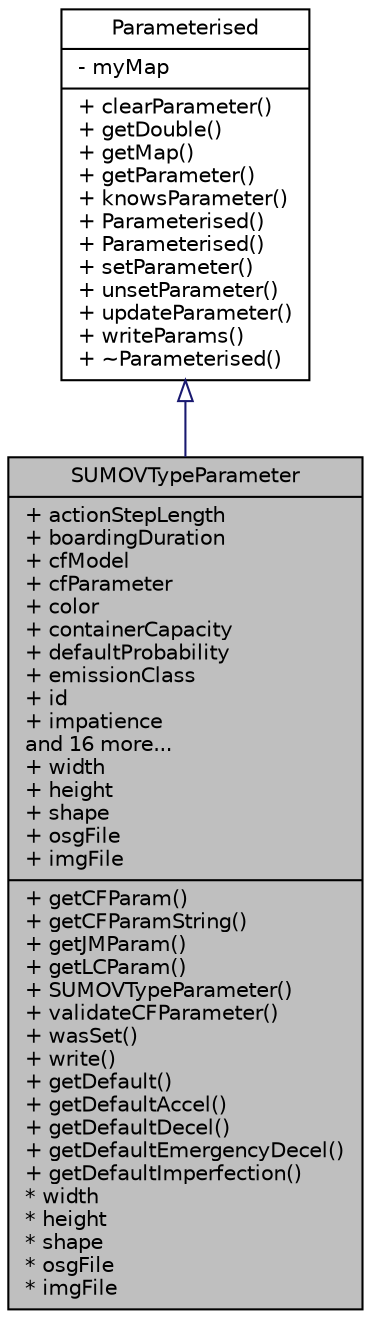 digraph "SUMOVTypeParameter"
{
  edge [fontname="Helvetica",fontsize="10",labelfontname="Helvetica",labelfontsize="10"];
  node [fontname="Helvetica",fontsize="10",shape=record];
  Node0 [label="{SUMOVTypeParameter\n|+ actionStepLength\l+ boardingDuration\l+ cfModel\l+ cfParameter\l+ color\l+ containerCapacity\l+ defaultProbability\l+ emissionClass\l+ id\l+ impatience\land 16 more...\l+ width\l+ height\l+ shape\l+ osgFile\l+ imgFile\l|+ getCFParam()\l+ getCFParamString()\l+ getJMParam()\l+ getLCParam()\l+ SUMOVTypeParameter()\l+ validateCFParameter()\l+ wasSet()\l+ write()\l+ getDefault()\l+ getDefaultAccel()\l+ getDefaultDecel()\l+ getDefaultEmergencyDecel()\l+ getDefaultImperfection()\l* width\l* height\l* shape\l* osgFile\l* imgFile\l}",height=0.2,width=0.4,color="black", fillcolor="grey75", style="filled", fontcolor="black"];
  Node1 -> Node0 [dir="back",color="midnightblue",fontsize="10",style="solid",arrowtail="onormal",fontname="Helvetica"];
  Node1 [label="{Parameterised\n|- myMap\l|+ clearParameter()\l+ getDouble()\l+ getMap()\l+ getParameter()\l+ knowsParameter()\l+ Parameterised()\l+ Parameterised()\l+ setParameter()\l+ unsetParameter()\l+ updateParameter()\l+ writeParams()\l+ ~Parameterised()\l}",height=0.2,width=0.4,color="black", fillcolor="white", style="filled",URL="$d7/dc7/class_parameterised.html",tooltip="An upper class for objects with additional parameters. "];
}
